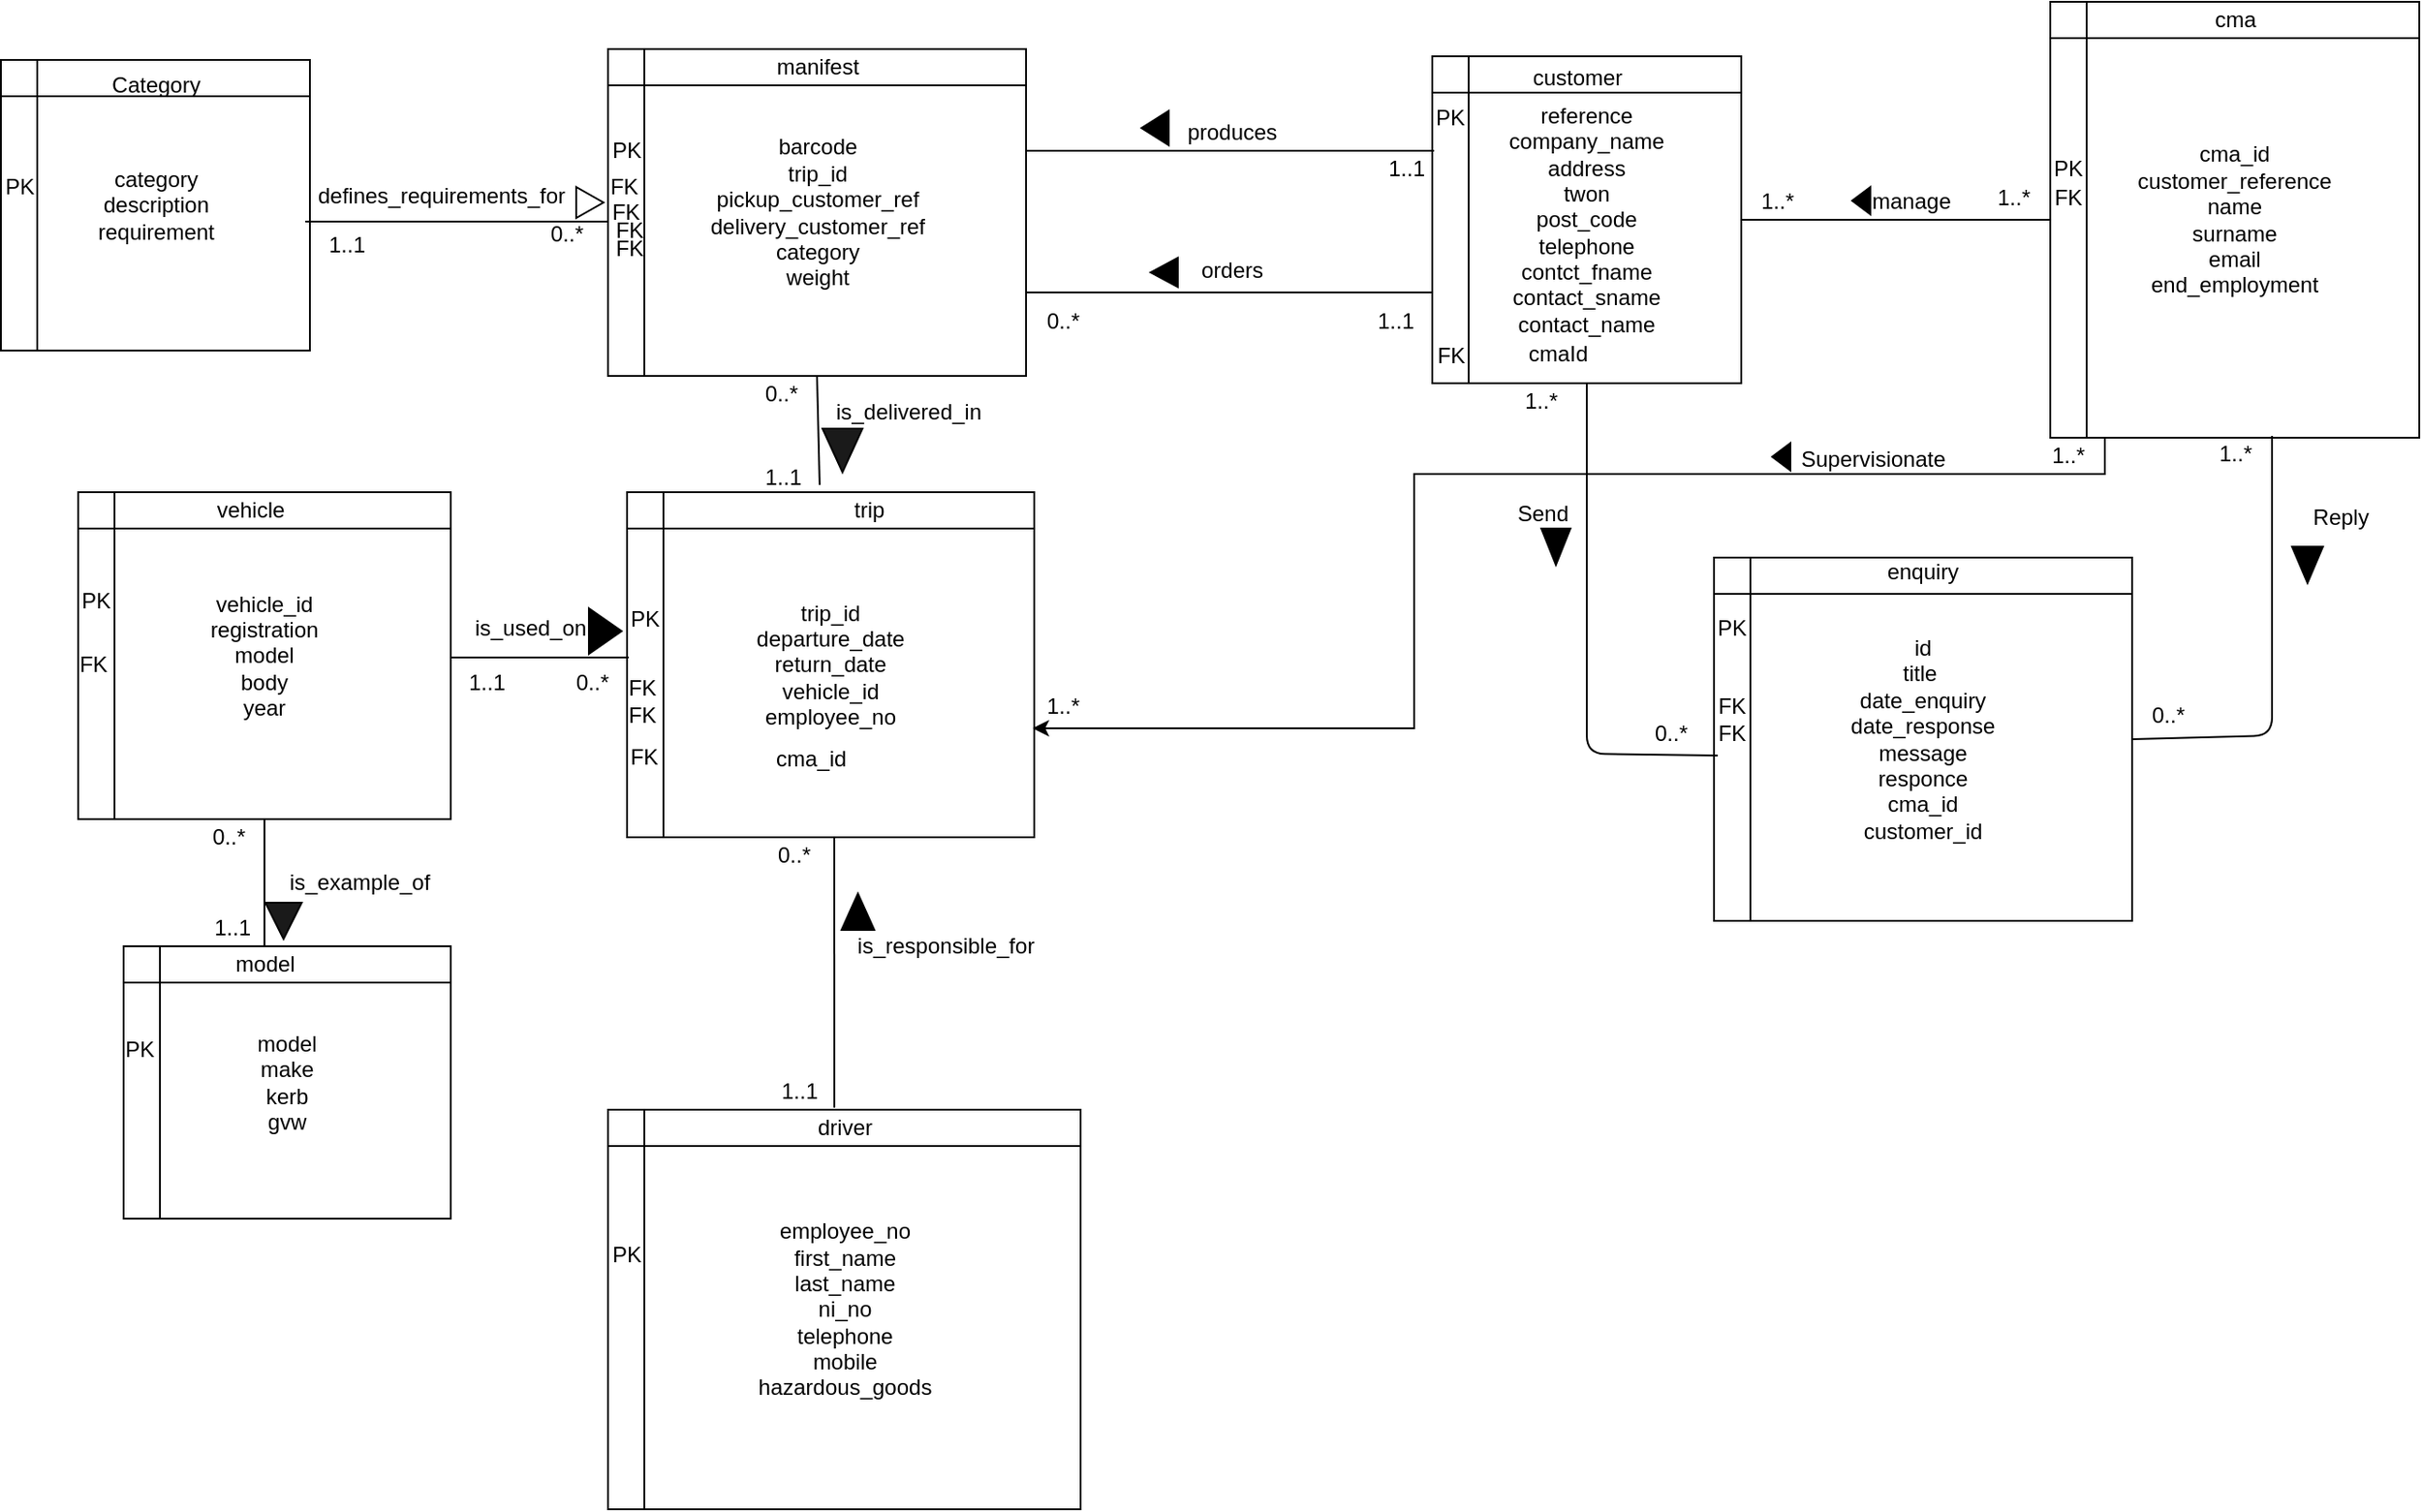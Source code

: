 <mxfile version="12.3.0" type="device" pages="1"><diagram id="ofHVaqKQRdqytXXUmwrx" name="Page-1"><mxGraphModel dx="1877" dy="807" grid="1" gridSize="10" guides="1" tooltips="1" connect="1" arrows="1" fold="1" page="1" pageScale="1" pageWidth="827" pageHeight="1169" math="0" shadow="0"><root><mxCell id="0"/><mxCell id="1" parent="0"/><mxCell id="DdQBqLzj8idnJ4iZij5_-1" value="category&lt;br&gt;description&lt;br&gt;requirement" style="shape=internalStorage;whiteSpace=wrap;html=1;backgroundOutline=1;align=center;" parent="1" vertex="1"><mxGeometry x="2.5" y="72" width="170" height="160" as="geometry"/></mxCell><mxCell id="DdQBqLzj8idnJ4iZij5_-2" value="vehicle_id&lt;br&gt;registration&lt;br&gt;model&lt;br&gt;body&lt;br&gt;year" style="shape=internalStorage;whiteSpace=wrap;html=1;backgroundOutline=1;" parent="1" vertex="1"><mxGeometry x="45" y="310" width="205" height="180" as="geometry"/></mxCell><mxCell id="DdQBqLzj8idnJ4iZij5_-3" value="model&lt;br&gt;make&lt;br&gt;kerb&lt;br&gt;gvw&lt;br&gt;" style="shape=internalStorage;whiteSpace=wrap;html=1;backgroundOutline=1;" parent="1" vertex="1"><mxGeometry x="70" y="560" width="180" height="150" as="geometry"/></mxCell><mxCell id="DdQBqLzj8idnJ4iZij5_-4" value="barcode&lt;br&gt;trip_id&lt;br&gt;pickup_customer_ref&lt;br&gt;delivery_customer_ref&lt;br&gt;category&lt;br&gt;weight&lt;br&gt;" style="shape=internalStorage;whiteSpace=wrap;html=1;backgroundOutline=1;" parent="1" vertex="1"><mxGeometry x="336.5" y="66" width="230" height="180" as="geometry"/></mxCell><mxCell id="DdQBqLzj8idnJ4iZij5_-5" value="trip_id&lt;br&gt;departure_date&lt;br&gt;return_date&lt;br&gt;vehicle_id&lt;br&gt;employee_no" style="shape=internalStorage;whiteSpace=wrap;html=1;backgroundOutline=1;" parent="1" vertex="1"><mxGeometry x="347" y="310" width="224" height="190" as="geometry"/></mxCell><mxCell id="DdQBqLzj8idnJ4iZij5_-6" value="employee_no&lt;br&gt;first_name&lt;br&gt;last_name&lt;br&gt;ni_no&lt;br&gt;telephone&lt;br&gt;mobile&lt;br&gt;hazardous_goods" style="shape=internalStorage;whiteSpace=wrap;html=1;backgroundOutline=1;" parent="1" vertex="1"><mxGeometry x="336.5" y="650" width="260" height="220" as="geometry"/></mxCell><mxCell id="DdQBqLzj8idnJ4iZij5_-7" value="Category" style="text;html=1;strokeColor=none;fillColor=none;align=center;verticalAlign=middle;whiteSpace=wrap;rounded=0;" parent="1" vertex="1"><mxGeometry x="67.5" y="76" width="40" height="20" as="geometry"/></mxCell><mxCell id="DdQBqLzj8idnJ4iZij5_-8" value="PK" style="text;html=1;strokeColor=none;fillColor=none;align=center;verticalAlign=middle;whiteSpace=wrap;rounded=0;" parent="1" vertex="1"><mxGeometry x="2.5" y="132" width="20" height="20" as="geometry"/></mxCell><mxCell id="DdQBqLzj8idnJ4iZij5_-9" value="vehicle" style="text;html=1;strokeColor=none;fillColor=none;align=center;verticalAlign=middle;whiteSpace=wrap;rounded=0;" parent="1" vertex="1"><mxGeometry x="120" y="310" width="40" height="20" as="geometry"/></mxCell><mxCell id="DdQBqLzj8idnJ4iZij5_-10" value="model" style="text;html=1;strokeColor=none;fillColor=none;align=center;verticalAlign=middle;whiteSpace=wrap;rounded=0;" parent="1" vertex="1"><mxGeometry x="127.5" y="560" width="40" height="20" as="geometry"/></mxCell><mxCell id="DdQBqLzj8idnJ4iZij5_-11" value="driver" style="text;html=1;strokeColor=none;fillColor=none;align=center;verticalAlign=middle;whiteSpace=wrap;rounded=0;" parent="1" vertex="1"><mxGeometry x="446.5" y="650" width="40" height="20" as="geometry"/></mxCell><mxCell id="DdQBqLzj8idnJ4iZij5_-12" value="trip&amp;nbsp;" style="text;html=1;strokeColor=none;fillColor=none;align=center;verticalAlign=middle;whiteSpace=wrap;rounded=0;" parent="1" vertex="1"><mxGeometry x="461.5" y="310" width="40" height="20" as="geometry"/></mxCell><mxCell id="DdQBqLzj8idnJ4iZij5_-13" value="manifest" style="text;html=1;strokeColor=none;fillColor=none;align=center;verticalAlign=middle;whiteSpace=wrap;rounded=0;" parent="1" vertex="1"><mxGeometry x="431.5" y="66" width="40" height="20" as="geometry"/></mxCell><mxCell id="DdQBqLzj8idnJ4iZij5_-15" value="PK" style="text;html=1;strokeColor=none;fillColor=none;align=center;verticalAlign=middle;whiteSpace=wrap;rounded=0;" parent="1" vertex="1"><mxGeometry x="326.5" y="112" width="40" height="20" as="geometry"/></mxCell><mxCell id="DdQBqLzj8idnJ4iZij5_-19" value="PK" style="text;html=1;strokeColor=none;fillColor=none;align=center;verticalAlign=middle;whiteSpace=wrap;rounded=0;" parent="1" vertex="1"><mxGeometry x="35" y="360" width="40" height="20" as="geometry"/></mxCell><mxCell id="DdQBqLzj8idnJ4iZij5_-20" value="FK" style="text;html=1;strokeColor=none;fillColor=none;align=center;verticalAlign=middle;whiteSpace=wrap;rounded=0;" parent="1" vertex="1"><mxGeometry x="32" y="395" width="43" height="20" as="geometry"/></mxCell><mxCell id="DdQBqLzj8idnJ4iZij5_-21" value="PK" style="text;html=1;strokeColor=none;fillColor=none;align=center;verticalAlign=middle;whiteSpace=wrap;rounded=0;" parent="1" vertex="1"><mxGeometry x="59" y="607" width="40" height="20" as="geometry"/></mxCell><mxCell id="DdQBqLzj8idnJ4iZij5_-22" value="PK" style="text;html=1;strokeColor=none;fillColor=none;align=center;verticalAlign=middle;whiteSpace=wrap;rounded=0;" parent="1" vertex="1"><mxGeometry x="326.5" y="720" width="40" height="20" as="geometry"/></mxCell><mxCell id="DdQBqLzj8idnJ4iZij5_-23" value="PK" style="text;html=1;strokeColor=none;fillColor=none;align=center;verticalAlign=middle;whiteSpace=wrap;rounded=0;" parent="1" vertex="1"><mxGeometry x="336.5" y="370" width="40" height="20" as="geometry"/></mxCell><mxCell id="DdQBqLzj8idnJ4iZij5_-24" value="FK" style="text;html=1;strokeColor=none;fillColor=none;align=center;verticalAlign=middle;whiteSpace=wrap;rounded=0;" parent="1" vertex="1"><mxGeometry x="333.5" y="408" width="43" height="20" as="geometry"/></mxCell><mxCell id="DdQBqLzj8idnJ4iZij5_-25" value="FK" style="text;html=1;strokeColor=none;fillColor=none;align=center;verticalAlign=middle;whiteSpace=wrap;rounded=0;" parent="1" vertex="1"><mxGeometry x="333.5" y="423" width="43" height="20" as="geometry"/></mxCell><mxCell id="DdQBqLzj8idnJ4iZij5_-26" value="FK" style="text;html=1;strokeColor=none;fillColor=none;align=center;verticalAlign=middle;whiteSpace=wrap;rounded=0;" parent="1" vertex="1"><mxGeometry x="326.5" y="166" width="43" height="20" as="geometry"/></mxCell><mxCell id="DdQBqLzj8idnJ4iZij5_-27" value="FK" style="text;html=1;strokeColor=none;fillColor=none;align=center;verticalAlign=middle;whiteSpace=wrap;rounded=0;" parent="1" vertex="1"><mxGeometry x="326.5" y="156" width="43" height="20" as="geometry"/></mxCell><mxCell id="DdQBqLzj8idnJ4iZij5_-28" value="FK" style="text;html=1;strokeColor=none;fillColor=none;align=center;verticalAlign=middle;whiteSpace=wrap;rounded=0;" parent="1" vertex="1"><mxGeometry x="325" y="146" width="43" height="20" as="geometry"/></mxCell><mxCell id="DdQBqLzj8idnJ4iZij5_-29" value="FK" style="text;html=1;strokeColor=none;fillColor=none;align=center;verticalAlign=middle;whiteSpace=wrap;rounded=0;" parent="1" vertex="1"><mxGeometry x="323.5" y="132" width="43" height="20" as="geometry"/></mxCell><mxCell id="YPoULNtYIymOHjHi8s7B-4" value="FK" style="text;html=1;strokeColor=none;fillColor=none;align=center;verticalAlign=middle;whiteSpace=wrap;rounded=0;" parent="1" vertex="1"><mxGeometry x="1120" y="160" width="43" height="20" as="geometry"/></mxCell><mxCell id="DdQBqLzj8idnJ4iZij5_-31" value="" style="endArrow=none;html=1;entryX=0.5;entryY=1;entryDx=0;entryDy=0;" parent="1" target="DdQBqLzj8idnJ4iZij5_-2" edge="1"><mxGeometry width="50" height="50" relative="1" as="geometry"><mxPoint x="147.5" y="560" as="sourcePoint"/><mxPoint x="197.5" y="510" as="targetPoint"/></mxGeometry></mxCell><mxCell id="DdQBqLzj8idnJ4iZij5_-33" value="" style="endArrow=none;html=1;exitX=0.985;exitY=0.556;exitDx=0;exitDy=0;exitPerimeter=0;" parent="1" source="DdQBqLzj8idnJ4iZij5_-1" edge="1"><mxGeometry width="50" height="50" relative="1" as="geometry"><mxPoint x="195" y="161" as="sourcePoint"/><mxPoint x="336" y="161" as="targetPoint"/></mxGeometry></mxCell><mxCell id="DdQBqLzj8idnJ4iZij5_-34" value="" style="endArrow=none;html=1;entryX=0.004;entryY=0.479;entryDx=0;entryDy=0;entryPerimeter=0;" parent="1" target="DdQBqLzj8idnJ4iZij5_-5" edge="1"><mxGeometry width="50" height="50" relative="1" as="geometry"><mxPoint x="250" y="401" as="sourcePoint"/><mxPoint x="347" y="405" as="targetPoint"/></mxGeometry></mxCell><mxCell id="DdQBqLzj8idnJ4iZij5_-35" value="" style="endArrow=none;html=1;entryX=0.5;entryY=1;entryDx=0;entryDy=0;exitX=0.473;exitY=-0.021;exitDx=0;exitDy=0;exitPerimeter=0;" parent="1" source="DdQBqLzj8idnJ4iZij5_-5" target="DdQBqLzj8idnJ4iZij5_-4" edge="1"><mxGeometry width="50" height="50" relative="1" as="geometry"><mxPoint x="410" y="310" as="sourcePoint"/><mxPoint x="460" y="260" as="targetPoint"/></mxGeometry></mxCell><mxCell id="DdQBqLzj8idnJ4iZij5_-36" value="" style="endArrow=none;html=1;entryX=0.5;entryY=1;entryDx=0;entryDy=0;exitX=0.479;exitY=-0.005;exitDx=0;exitDy=0;exitPerimeter=0;" parent="1" source="DdQBqLzj8idnJ4iZij5_-6" edge="1"><mxGeometry width="50" height="50" relative="1" as="geometry"><mxPoint x="462.452" y="560.01" as="sourcePoint"/><mxPoint x="461" y="500" as="targetPoint"/></mxGeometry></mxCell><mxCell id="DdQBqLzj8idnJ4iZij5_-37" value="is_responsible_for" style="text;html=1;strokeColor=none;fillColor=none;align=center;verticalAlign=middle;whiteSpace=wrap;rounded=0;" parent="1" vertex="1"><mxGeometry x="471.5" y="550" width="101" height="20" as="geometry"/></mxCell><mxCell id="DdQBqLzj8idnJ4iZij5_-39" value="1..1" style="text;html=1;strokeColor=none;fillColor=none;align=center;verticalAlign=middle;whiteSpace=wrap;rounded=0;" parent="1" vertex="1"><mxGeometry x="421.5" y="630" width="40" height="20" as="geometry"/></mxCell><mxCell id="DdQBqLzj8idnJ4iZij5_-42" value="defines_requirements_for" style="text;html=1;strokeColor=none;fillColor=none;align=center;verticalAlign=middle;whiteSpace=wrap;rounded=0;" parent="1" vertex="1"><mxGeometry x="225" y="137" width="40" height="20" as="geometry"/></mxCell><mxCell id="DdQBqLzj8idnJ4iZij5_-43" value="is_used_on" style="text;html=1;strokeColor=none;fillColor=none;align=center;verticalAlign=middle;whiteSpace=wrap;rounded=0;" parent="1" vertex="1"><mxGeometry x="273.5" y="375" width="40" height="20" as="geometry"/></mxCell><mxCell id="DdQBqLzj8idnJ4iZij5_-44" value="is_example_of" style="text;html=1;strokeColor=none;fillColor=none;align=center;verticalAlign=middle;whiteSpace=wrap;rounded=0;" parent="1" vertex="1"><mxGeometry x="180" y="515" width="40" height="20" as="geometry"/></mxCell><mxCell id="DdQBqLzj8idnJ4iZij5_-45" value="is_delivered_in" style="text;html=1;strokeColor=none;fillColor=none;align=center;verticalAlign=middle;whiteSpace=wrap;rounded=0;" parent="1" vertex="1"><mxGeometry x="482" y="256" width="40" height="20" as="geometry"/></mxCell><mxCell id="DdQBqLzj8idnJ4iZij5_-46" value="0..*" style="text;html=1;strokeColor=none;fillColor=none;align=center;verticalAlign=middle;whiteSpace=wrap;rounded=0;" parent="1" vertex="1"><mxGeometry x="419" y="500" width="40" height="20" as="geometry"/></mxCell><mxCell id="DdQBqLzj8idnJ4iZij5_-47" value="0..*" style="text;html=1;strokeColor=none;fillColor=none;align=center;verticalAlign=middle;whiteSpace=wrap;rounded=0;" parent="1" vertex="1"><mxGeometry x="308" y="405" width="40" height="20" as="geometry"/></mxCell><mxCell id="DdQBqLzj8idnJ4iZij5_-48" value="1..1" style="text;html=1;strokeColor=none;fillColor=none;align=center;verticalAlign=middle;whiteSpace=wrap;rounded=0;" parent="1" vertex="1"><mxGeometry x="413" y="292" width="40" height="20" as="geometry"/></mxCell><mxCell id="DdQBqLzj8idnJ4iZij5_-49" value="0..*" style="text;html=1;strokeColor=none;fillColor=none;align=center;verticalAlign=middle;whiteSpace=wrap;rounded=0;" parent="1" vertex="1"><mxGeometry x="411.5" y="246" width="40" height="20" as="geometry"/></mxCell><mxCell id="DdQBqLzj8idnJ4iZij5_-50" value="1..1" style="text;html=1;strokeColor=none;fillColor=none;align=center;verticalAlign=middle;whiteSpace=wrap;rounded=0;" parent="1" vertex="1"><mxGeometry x="110" y="540" width="40" height="20" as="geometry"/></mxCell><mxCell id="DdQBqLzj8idnJ4iZij5_-51" value="0..*" style="text;html=1;strokeColor=none;fillColor=none;align=center;verticalAlign=middle;whiteSpace=wrap;rounded=0;" parent="1" vertex="1"><mxGeometry x="107.5" y="490" width="40" height="20" as="geometry"/></mxCell><mxCell id="DdQBqLzj8idnJ4iZij5_-52" value="1..1" style="text;html=1;strokeColor=none;fillColor=none;align=center;verticalAlign=middle;whiteSpace=wrap;rounded=0;" parent="1" vertex="1"><mxGeometry x="250" y="405" width="40" height="20" as="geometry"/></mxCell><mxCell id="DdQBqLzj8idnJ4iZij5_-53" value="1..1" style="text;html=1;strokeColor=none;fillColor=none;align=center;verticalAlign=middle;whiteSpace=wrap;rounded=0;" parent="1" vertex="1"><mxGeometry x="172.5" y="164" width="40" height="20" as="geometry"/></mxCell><mxCell id="DdQBqLzj8idnJ4iZij5_-54" value="0..*" style="text;html=1;strokeColor=none;fillColor=none;align=center;verticalAlign=middle;whiteSpace=wrap;rounded=0;" parent="1" vertex="1"><mxGeometry x="294" y="158" width="40" height="20" as="geometry"/></mxCell><mxCell id="DdQBqLzj8idnJ4iZij5_-64" value="reference&lt;br&gt;company_name&lt;br&gt;address&lt;br&gt;twon&lt;br&gt;post_code&lt;br&gt;telephone&lt;br&gt;contct_fname&lt;br&gt;contact_sname&lt;br&gt;contact_name&lt;br&gt;" style="shape=internalStorage;whiteSpace=wrap;html=1;backgroundOutline=1;" parent="1" vertex="1"><mxGeometry x="790" y="70" width="170" height="180" as="geometry"/></mxCell><mxCell id="DdQBqLzj8idnJ4iZij5_-65" value="customer" style="text;html=1;strokeColor=none;fillColor=none;align=center;verticalAlign=middle;whiteSpace=wrap;rounded=0;" parent="1" vertex="1"><mxGeometry x="850" y="72" width="40" height="20" as="geometry"/></mxCell><mxCell id="DdQBqLzj8idnJ4iZij5_-66" value="PK" style="text;html=1;strokeColor=none;fillColor=none;align=center;verticalAlign=middle;whiteSpace=wrap;rounded=0;" parent="1" vertex="1"><mxGeometry x="780" y="94" width="40" height="20" as="geometry"/></mxCell><mxCell id="DdQBqLzj8idnJ4iZij5_-67" value="" style="endArrow=none;html=1;entryX=0.006;entryY=0.289;entryDx=0;entryDy=0;entryPerimeter=0;" parent="1" target="DdQBqLzj8idnJ4iZij5_-64" edge="1"><mxGeometry width="50" height="50" relative="1" as="geometry"><mxPoint x="566.5" y="122" as="sourcePoint"/><mxPoint x="780" y="122" as="targetPoint"/></mxGeometry></mxCell><mxCell id="DdQBqLzj8idnJ4iZij5_-69" value="" style="endArrow=none;html=1;entryX=0;entryY=0.722;entryDx=0;entryDy=0;entryPerimeter=0;" parent="1" target="DdQBqLzj8idnJ4iZij5_-64" edge="1"><mxGeometry width="50" height="50" relative="1" as="geometry"><mxPoint x="567" y="200" as="sourcePoint"/><mxPoint x="790" y="205" as="targetPoint"/></mxGeometry></mxCell><mxCell id="DdQBqLzj8idnJ4iZij5_-70" value="0..*" style="text;html=1;strokeColor=none;fillColor=none;align=center;verticalAlign=middle;whiteSpace=wrap;rounded=0;" parent="1" vertex="1"><mxGeometry x="566.5" y="206" width="40" height="20" as="geometry"/></mxCell><mxCell id="DdQBqLzj8idnJ4iZij5_-73" value="1..*" style="text;html=1;strokeColor=none;fillColor=none;align=center;verticalAlign=middle;whiteSpace=wrap;rounded=0;" parent="1" vertex="1"><mxGeometry x="960" y="140" width="40" height="20" as="geometry"/></mxCell><mxCell id="DdQBqLzj8idnJ4iZij5_-77" value="1..1" style="text;html=1;strokeColor=none;fillColor=none;align=center;verticalAlign=middle;whiteSpace=wrap;rounded=0;" parent="1" vertex="1"><mxGeometry x="756" y="122" width="40" height="20" as="geometry"/></mxCell><mxCell id="DdQBqLzj8idnJ4iZij5_-78" value="1..1" style="text;html=1;strokeColor=none;fillColor=none;align=center;verticalAlign=middle;whiteSpace=wrap;rounded=0;" parent="1" vertex="1"><mxGeometry x="750" y="206" width="40" height="20" as="geometry"/></mxCell><mxCell id="YPoULNtYIymOHjHi8s7B-1" value="" style="endArrow=none;html=1;" parent="1" source="DdQBqLzj8idnJ4iZij5_-79" edge="1"><mxGeometry width="50" height="50" relative="1" as="geometry"><mxPoint x="960" y="160" as="sourcePoint"/><mxPoint x="1183.5" y="163" as="targetPoint"/></mxGeometry></mxCell><mxCell id="LC_vIRufsa3NkCLgBB5w-11" style="edgeStyle=orthogonalEdgeStyle;rounded=0;orthogonalLoop=1;jettySize=auto;html=1;entryX=0.996;entryY=0.684;entryDx=0;entryDy=0;entryPerimeter=0;" edge="1" parent="1" source="DdQBqLzj8idnJ4iZij5_-79" target="DdQBqLzj8idnJ4iZij5_-5"><mxGeometry relative="1" as="geometry"><Array as="points"><mxPoint x="1160" y="300"/><mxPoint x="780" y="300"/><mxPoint x="780" y="440"/></Array></mxGeometry></mxCell><mxCell id="DdQBqLzj8idnJ4iZij5_-79" value="cma_id&lt;br&gt;customer_reference&lt;br&gt;name&lt;br&gt;surname&lt;br&gt;email&lt;br&gt;end_employment&lt;br&gt;" style="shape=internalStorage;whiteSpace=wrap;html=1;backgroundOutline=1;" parent="1" vertex="1"><mxGeometry x="1130" y="40" width="203" height="240" as="geometry"/></mxCell><mxCell id="YPoULNtYIymOHjHi8s7B-2" value="" style="endArrow=none;html=1;" parent="1" target="DdQBqLzj8idnJ4iZij5_-79" edge="1"><mxGeometry width="50" height="50" relative="1" as="geometry"><mxPoint x="960" y="160" as="sourcePoint"/><mxPoint x="1183.5" y="163" as="targetPoint"/></mxGeometry></mxCell><mxCell id="YPoULNtYIymOHjHi8s7B-3" value="1..*" style="text;html=1;strokeColor=none;fillColor=none;align=center;verticalAlign=middle;whiteSpace=wrap;rounded=0;" parent="1" vertex="1"><mxGeometry x="1090" y="138" width="40" height="20" as="geometry"/></mxCell><mxCell id="YPoULNtYIymOHjHi8s7B-7" value="PK" style="text;html=1;strokeColor=none;fillColor=none;align=center;verticalAlign=middle;whiteSpace=wrap;rounded=0;" parent="1" vertex="1"><mxGeometry x="1120" y="122" width="40" height="20" as="geometry"/></mxCell><mxCell id="YPoULNtYIymOHjHi8s7B-8" value="FK" style="text;html=1;strokeColor=none;fillColor=none;align=center;verticalAlign=middle;whiteSpace=wrap;rounded=0;" parent="1" vertex="1"><mxGeometry x="1120" y="138" width="40" height="20" as="geometry"/></mxCell><mxCell id="YPoULNtYIymOHjHi8s7B-9" value="cma" style="text;html=1;strokeColor=none;fillColor=none;align=center;verticalAlign=middle;whiteSpace=wrap;rounded=0;" parent="1" vertex="1"><mxGeometry x="1211.5" y="40" width="40" height="20" as="geometry"/></mxCell><mxCell id="IxgsERa56vBkAYwD0psx-1" value="id&lt;br&gt;title&amp;nbsp;&lt;br&gt;date_enquiry&lt;br&gt;date_response&lt;br&gt;message&lt;br&gt;responce&lt;br&gt;cma_id&lt;br&gt;customer_id&lt;br&gt;" style="shape=internalStorage;whiteSpace=wrap;html=1;backgroundOutline=1;" parent="1" vertex="1"><mxGeometry x="945" y="346" width="230" height="200" as="geometry"/></mxCell><mxCell id="IxgsERa56vBkAYwD0psx-2" value="enquiry" style="text;html=1;strokeColor=none;fillColor=none;align=center;verticalAlign=middle;whiteSpace=wrap;rounded=0;" parent="1" vertex="1"><mxGeometry x="1040" y="344" width="40" height="20" as="geometry"/></mxCell><mxCell id="IxgsERa56vBkAYwD0psx-3" value="PK" style="text;html=1;strokeColor=none;fillColor=none;align=center;verticalAlign=middle;whiteSpace=wrap;rounded=0;" parent="1" vertex="1"><mxGeometry x="935" y="375" width="40" height="20" as="geometry"/></mxCell><mxCell id="IxgsERa56vBkAYwD0psx-6" value="manage&amp;nbsp;" style="text;html=1;resizable=0;points=[];autosize=1;align=left;verticalAlign=top;spacingTop=-4;" parent="1" vertex="1"><mxGeometry x="1030" y="140" width="60" height="20" as="geometry"/></mxCell><mxCell id="IxgsERa56vBkAYwD0psx-8" value="" style="html=1;shadow=0;dashed=0;align=center;verticalAlign=middle;shape=mxgraph.arrows2.arrow;dy=0.6;dx=40;flipH=1;notch=0;fillColor=#000000;" parent="1" vertex="1"><mxGeometry x="1021" y="142" width="10" height="15" as="geometry"/></mxCell><mxCell id="IxgsERa56vBkAYwD0psx-17" value="" style="html=1;shadow=0;dashed=0;align=center;verticalAlign=middle;shape=mxgraph.arrows2.arrow;dy=0.6;dx=40;notch=0;" parent="1" vertex="1"><mxGeometry x="319" y="142" width="15" height="17" as="geometry"/></mxCell><mxCell id="IxgsERa56vBkAYwD0psx-18" value="" style="html=1;shadow=0;dashed=0;align=center;verticalAlign=middle;shape=mxgraph.arrows2.arrow;dy=0.6;dx=40;notch=0;fillColor=#000000;" parent="1" vertex="1"><mxGeometry x="326" y="374" width="18" height="25" as="geometry"/></mxCell><mxCell id="IxgsERa56vBkAYwD0psx-19" value="" style="html=1;shadow=0;dashed=0;align=center;verticalAlign=middle;shape=mxgraph.arrows2.arrow;dy=0.6;dx=40;direction=south;notch=0;fillColor=#1A1A1A;" parent="1" vertex="1"><mxGeometry x="148" y="536" width="20" height="20" as="geometry"/></mxCell><mxCell id="IxgsERa56vBkAYwD0psx-20" value="" style="html=1;shadow=0;dashed=0;align=center;verticalAlign=middle;shape=mxgraph.arrows2.arrow;dy=0.6;dx=40;direction=north;notch=0;fillColor=#000000;" parent="1" vertex="1"><mxGeometry x="465" y="531" width="18" height="20" as="geometry"/></mxCell><mxCell id="IxgsERa56vBkAYwD0psx-21" value="" style="html=1;shadow=0;dashed=0;align=center;verticalAlign=middle;shape=mxgraph.arrows2.arrow;dy=0.6;dx=40;direction=south;notch=0;fillColor=#1A1A1A;" parent="1" vertex="1"><mxGeometry x="454.5" y="275" width="22" height="24" as="geometry"/></mxCell><mxCell id="IxgsERa56vBkAYwD0psx-23" value="produces" style="text;html=1;strokeColor=none;fillColor=none;align=center;verticalAlign=middle;whiteSpace=wrap;rounded=0;" parent="1" vertex="1"><mxGeometry x="660" y="102" width="40" height="20" as="geometry"/></mxCell><mxCell id="IxgsERa56vBkAYwD0psx-24" value="orders" style="text;html=1;strokeColor=none;fillColor=none;align=center;verticalAlign=middle;whiteSpace=wrap;rounded=0;" parent="1" vertex="1"><mxGeometry x="660" y="178" width="40" height="20" as="geometry"/></mxCell><mxCell id="IxgsERa56vBkAYwD0psx-25" value="" style="html=1;shadow=0;dashed=0;align=center;verticalAlign=middle;shape=mxgraph.arrows2.arrow;dy=0.6;dx=40;flipH=1;notch=0;fillColor=#000000;" parent="1" vertex="1"><mxGeometry x="630" y="100" width="15" height="19" as="geometry"/></mxCell><mxCell id="IxgsERa56vBkAYwD0psx-26" value="" style="html=1;shadow=0;dashed=0;align=center;verticalAlign=middle;shape=mxgraph.arrows2.arrow;dy=0.6;dx=40;flipH=1;notch=0;fillColor=#000000;" parent="1" vertex="1"><mxGeometry x="635" y="181" width="15" height="16" as="geometry"/></mxCell><mxCell id="IxgsERa56vBkAYwD0psx-28" value="" style="endArrow=none;html=1;entryX=0.5;entryY=1;entryDx=0;entryDy=0;exitX=0.009;exitY=0.545;exitDx=0;exitDy=0;exitPerimeter=0;" parent="1" source="IxgsERa56vBkAYwD0psx-1" target="DdQBqLzj8idnJ4iZij5_-64" edge="1"><mxGeometry width="50" height="50" relative="1" as="geometry"><mxPoint x="940" y="454" as="sourcePoint"/><mxPoint x="870" y="300" as="targetPoint"/><Array as="points"><mxPoint x="875" y="454"/></Array></mxGeometry></mxCell><mxCell id="IxgsERa56vBkAYwD0psx-29" value="" style="endArrow=none;html=1;entryX=0.601;entryY=0.996;entryDx=0;entryDy=0;entryPerimeter=0;exitX=1;exitY=0.5;exitDx=0;exitDy=0;" parent="1" source="IxgsERa56vBkAYwD0psx-1" target="DdQBqLzj8idnJ4iZij5_-79" edge="1"><mxGeometry width="50" height="50" relative="1" as="geometry"><mxPoint x="1252" y="450" as="sourcePoint"/><mxPoint x="1250" y="290" as="targetPoint"/><Array as="points"><mxPoint x="1252" y="444"/></Array></mxGeometry></mxCell><mxCell id="IxgsERa56vBkAYwD0psx-30" value="Reply" style="text;html=1;strokeColor=none;fillColor=none;align=center;verticalAlign=middle;whiteSpace=wrap;rounded=0;" parent="1" vertex="1"><mxGeometry x="1255" y="314" width="70" height="20" as="geometry"/></mxCell><mxCell id="IxgsERa56vBkAYwD0psx-31" value="1..*" style="text;html=1;strokeColor=none;fillColor=none;align=center;verticalAlign=middle;whiteSpace=wrap;rounded=0;" parent="1" vertex="1"><mxGeometry x="830" y="250" width="40" height="20" as="geometry"/></mxCell><mxCell id="IxgsERa56vBkAYwD0psx-32" value="1..*" style="text;html=1;strokeColor=none;fillColor=none;align=center;verticalAlign=middle;whiteSpace=wrap;rounded=0;" parent="1" vertex="1"><mxGeometry x="1211.5" y="279" width="40" height="20" as="geometry"/></mxCell><mxCell id="IxgsERa56vBkAYwD0psx-33" value="Send" style="text;html=1;strokeColor=none;fillColor=none;align=center;verticalAlign=middle;whiteSpace=wrap;rounded=0;" parent="1" vertex="1"><mxGeometry x="831" y="312" width="40" height="20" as="geometry"/></mxCell><mxCell id="IxgsERa56vBkAYwD0psx-34" value="" style="html=1;shadow=0;dashed=0;align=center;verticalAlign=middle;shape=mxgraph.arrows2.arrow;dy=0.6;dx=40;direction=south;notch=0;fillColor=#000000;" parent="1" vertex="1"><mxGeometry x="850" y="330" width="16" height="20" as="geometry"/></mxCell><mxCell id="IxgsERa56vBkAYwD0psx-37" value="" style="html=1;shadow=0;dashed=0;align=center;verticalAlign=middle;shape=mxgraph.arrows2.arrow;dy=0.6;dx=40;direction=south;notch=0;fillColor=#000000;" parent="1" vertex="1"><mxGeometry x="1263" y="340" width="17" height="20" as="geometry"/></mxCell><mxCell id="eIWQwMq-5jJytCSaT00N-1" value="FK" style="text;html=1;strokeColor=none;fillColor=none;align=center;verticalAlign=middle;whiteSpace=wrap;rounded=0;" parent="1" vertex="1"><mxGeometry x="935" y="418" width="40" height="20" as="geometry"/></mxCell><mxCell id="eIWQwMq-5jJytCSaT00N-2" value="FK" style="text;html=1;strokeColor=none;fillColor=none;align=center;verticalAlign=middle;whiteSpace=wrap;rounded=0;" parent="1" vertex="1"><mxGeometry x="935" y="433" width="40" height="20" as="geometry"/></mxCell><mxCell id="LC_vIRufsa3NkCLgBB5w-5" value="FK" style="text;html=1;strokeColor=none;fillColor=none;align=center;verticalAlign=middle;whiteSpace=wrap;rounded=0;" vertex="1" parent="1"><mxGeometry x="788.5" y="225" width="23" height="20" as="geometry"/></mxCell><mxCell id="LC_vIRufsa3NkCLgBB5w-6" value="cmaId" style="text;html=1;" vertex="1" parent="1"><mxGeometry x="841" y="220" width="60" height="30" as="geometry"/></mxCell><mxCell id="LC_vIRufsa3NkCLgBB5w-9" value="FK" style="text;html=1;strokeColor=none;fillColor=none;align=center;verticalAlign=middle;whiteSpace=wrap;rounded=0;" vertex="1" parent="1"><mxGeometry x="345" y="446" width="23" height="20" as="geometry"/></mxCell><mxCell id="LC_vIRufsa3NkCLgBB5w-10" value="cma_id" style="text;html=1;" vertex="1" parent="1"><mxGeometry x="426.5" y="443" width="60" height="30" as="geometry"/></mxCell><mxCell id="LC_vIRufsa3NkCLgBB5w-13" value="0..*" style="text;html=1;strokeColor=none;fillColor=none;align=center;verticalAlign=middle;whiteSpace=wrap;rounded=0;" vertex="1" parent="1"><mxGeometry x="1175" y="423" width="40" height="20" as="geometry"/></mxCell><mxCell id="LC_vIRufsa3NkCLgBB5w-14" value="1..*" style="text;html=1;strokeColor=none;fillColor=none;align=center;verticalAlign=middle;whiteSpace=wrap;rounded=0;" vertex="1" parent="1"><mxGeometry x="1120" y="280" width="40" height="20" as="geometry"/></mxCell><mxCell id="LC_vIRufsa3NkCLgBB5w-15" value="1..*" style="text;html=1;strokeColor=none;fillColor=none;align=center;verticalAlign=middle;whiteSpace=wrap;rounded=0;" vertex="1" parent="1"><mxGeometry x="566.5" y="418" width="40" height="20" as="geometry"/></mxCell><mxCell id="LC_vIRufsa3NkCLgBB5w-16" value="Supervisionate" style="text;html=1;resizable=0;points=[];autosize=1;align=left;verticalAlign=top;spacingTop=-4;" vertex="1" parent="1"><mxGeometry x="991" y="282" width="90" height="20" as="geometry"/></mxCell><mxCell id="LC_vIRufsa3NkCLgBB5w-17" value="" style="html=1;shadow=0;dashed=0;align=center;verticalAlign=middle;shape=mxgraph.arrows2.arrow;dy=0.6;dx=40;flipH=1;notch=0;fillColor=#000000;" vertex="1" parent="1"><mxGeometry x="977" y="283" width="10" height="15" as="geometry"/></mxCell><mxCell id="LC_vIRufsa3NkCLgBB5w-19" value="0..*" style="text;html=1;align=center;verticalAlign=middle;resizable=0;points=[];;autosize=1;" vertex="1" parent="1"><mxGeometry x="906" y="433" width="30" height="20" as="geometry"/></mxCell></root></mxGraphModel></diagram></mxfile>